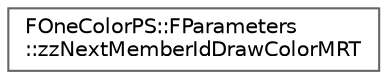 digraph "Graphical Class Hierarchy"
{
 // INTERACTIVE_SVG=YES
 // LATEX_PDF_SIZE
  bgcolor="transparent";
  edge [fontname=Helvetica,fontsize=10,labelfontname=Helvetica,labelfontsize=10];
  node [fontname=Helvetica,fontsize=10,shape=box,height=0.2,width=0.4];
  rankdir="LR";
  Node0 [id="Node000000",label="FOneColorPS::FParameters\l::zzNextMemberIdDrawColorMRT",height=0.2,width=0.4,color="grey40", fillcolor="white", style="filled",URL="$db/d37/structFOneColorPS_1_1FParameters_1_1zzNextMemberIdDrawColorMRT.html",tooltip=" "];
}
